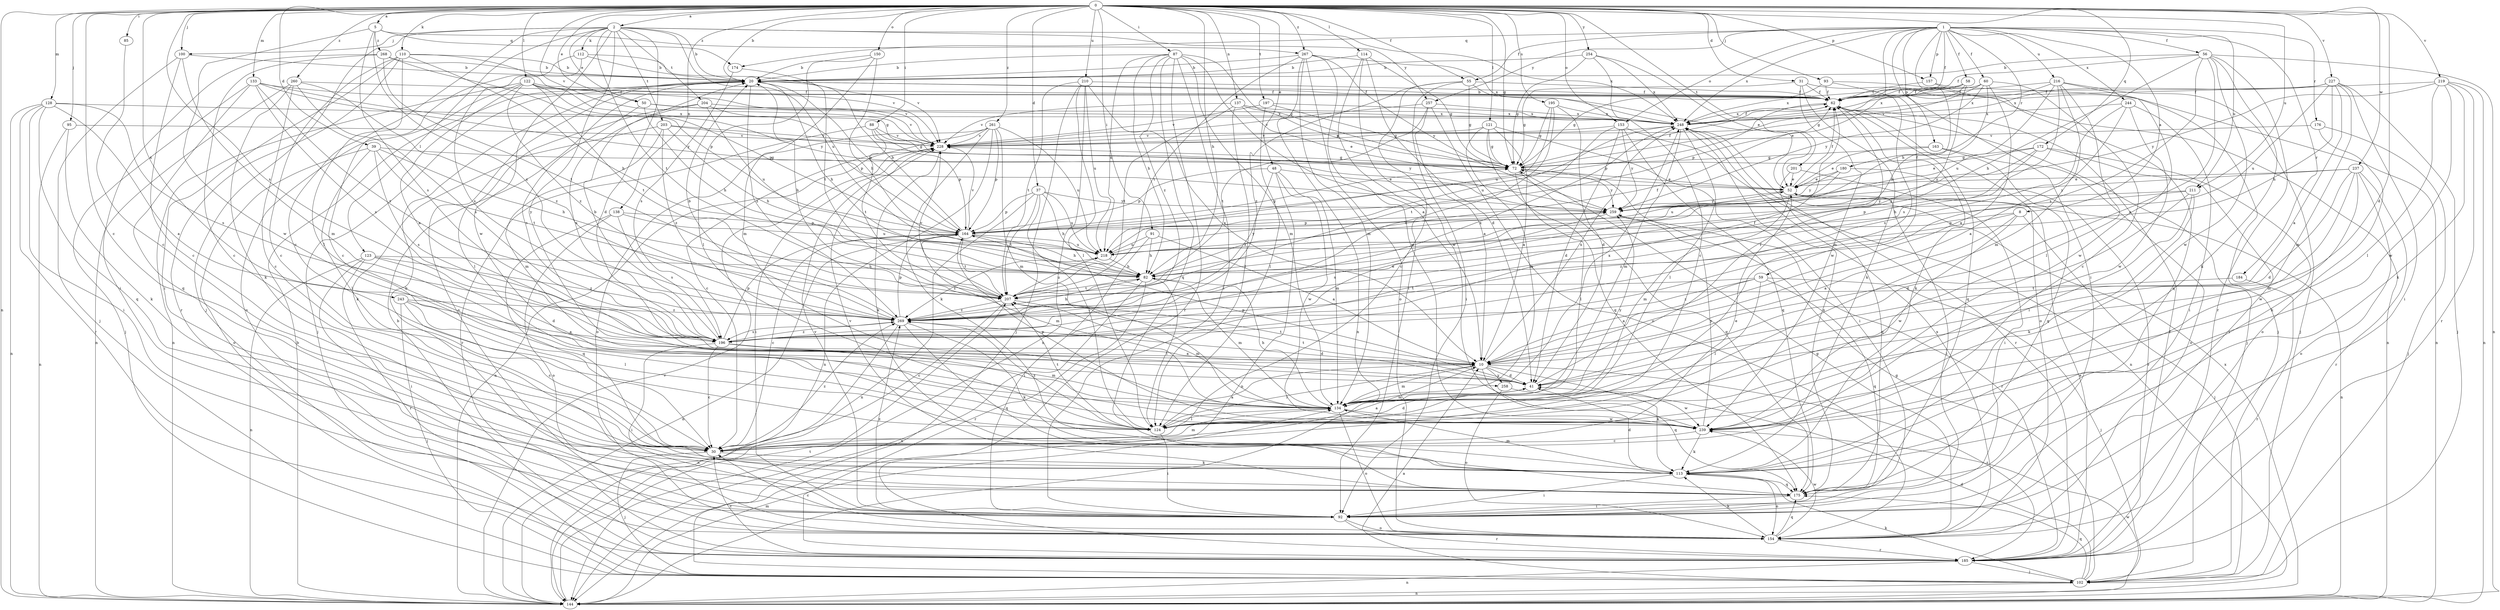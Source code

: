 strict digraph  {
0;
1;
2;
5;
8;
10;
20;
30;
31;
37;
39;
41;
48;
50;
52;
55;
56;
58;
59;
60;
62;
72;
82;
85;
87;
88;
91;
92;
93;
95;
100;
102;
110;
112;
113;
114;
121;
122;
123;
124;
128;
133;
134;
137;
138;
144;
150;
153;
154;
157;
163;
164;
172;
174;
175;
176;
180;
184;
185;
195;
196;
197;
201;
203;
204;
207;
210;
211;
216;
218;
219;
227;
228;
237;
239;
243;
244;
248;
254;
257;
258;
259;
260;
261;
267;
268;
269;
0 -> 2  [label=a];
0 -> 5  [label=a];
0 -> 20  [label=b];
0 -> 30  [label=c];
0 -> 31  [label=d];
0 -> 37  [label=d];
0 -> 39  [label=d];
0 -> 41  [label=d];
0 -> 48  [label=e];
0 -> 50  [label=e];
0 -> 55  [label=f];
0 -> 72  [label=g];
0 -> 82  [label=h];
0 -> 85  [label=i];
0 -> 87  [label=i];
0 -> 88  [label=i];
0 -> 91  [label=i];
0 -> 93  [label=j];
0 -> 95  [label=j];
0 -> 100  [label=j];
0 -> 110  [label=k];
0 -> 114  [label=l];
0 -> 121  [label=l];
0 -> 122  [label=l];
0 -> 128  [label=m];
0 -> 133  [label=m];
0 -> 137  [label=n];
0 -> 138  [label=n];
0 -> 144  [label=n];
0 -> 150  [label=o];
0 -> 153  [label=o];
0 -> 157  [label=p];
0 -> 172  [label=q];
0 -> 195  [label=s];
0 -> 196  [label=s];
0 -> 197  [label=t];
0 -> 201  [label=t];
0 -> 210  [label=u];
0 -> 211  [label=u];
0 -> 219  [label=v];
0 -> 227  [label=v];
0 -> 228  [label=v];
0 -> 237  [label=w];
0 -> 243  [label=x];
0 -> 254  [label=y];
0 -> 260  [label=z];
0 -> 261  [label=z];
0 -> 267  [label=z];
1 -> 8  [label=a];
1 -> 55  [label=f];
1 -> 56  [label=f];
1 -> 58  [label=f];
1 -> 59  [label=f];
1 -> 60  [label=f];
1 -> 62  [label=f];
1 -> 82  [label=h];
1 -> 92  [label=i];
1 -> 153  [label=o];
1 -> 157  [label=p];
1 -> 163  [label=p];
1 -> 174  [label=q];
1 -> 176  [label=r];
1 -> 180  [label=r];
1 -> 184  [label=r];
1 -> 211  [label=u];
1 -> 216  [label=u];
1 -> 244  [label=x];
1 -> 248  [label=x];
1 -> 257  [label=y];
2 -> 20  [label=b];
2 -> 30  [label=c];
2 -> 41  [label=d];
2 -> 50  [label=e];
2 -> 100  [label=j];
2 -> 102  [label=j];
2 -> 112  [label=k];
2 -> 123  [label=l];
2 -> 203  [label=t];
2 -> 204  [label=t];
2 -> 207  [label=t];
2 -> 218  [label=u];
2 -> 239  [label=w];
2 -> 248  [label=x];
2 -> 257  [label=y];
2 -> 258  [label=y];
5 -> 174  [label=q];
5 -> 196  [label=s];
5 -> 239  [label=w];
5 -> 267  [label=z];
5 -> 268  [label=z];
5 -> 269  [label=z];
8 -> 10  [label=a];
8 -> 102  [label=j];
8 -> 164  [label=p];
8 -> 239  [label=w];
8 -> 269  [label=z];
10 -> 41  [label=d];
10 -> 113  [label=k];
10 -> 124  [label=l];
10 -> 134  [label=m];
10 -> 175  [label=q];
10 -> 185  [label=r];
10 -> 207  [label=t];
10 -> 248  [label=x];
10 -> 258  [label=y];
20 -> 62  [label=f];
20 -> 82  [label=h];
20 -> 102  [label=j];
20 -> 154  [label=o];
20 -> 164  [label=p];
20 -> 269  [label=z];
30 -> 10  [label=a];
30 -> 52  [label=e];
30 -> 102  [label=j];
30 -> 113  [label=k];
30 -> 134  [label=m];
30 -> 269  [label=z];
31 -> 62  [label=f];
31 -> 72  [label=g];
31 -> 113  [label=k];
31 -> 144  [label=n];
31 -> 239  [label=w];
37 -> 82  [label=h];
37 -> 124  [label=l];
37 -> 144  [label=n];
37 -> 164  [label=p];
37 -> 207  [label=t];
37 -> 218  [label=u];
37 -> 259  [label=y];
39 -> 72  [label=g];
39 -> 82  [label=h];
39 -> 124  [label=l];
39 -> 154  [label=o];
39 -> 196  [label=s];
39 -> 207  [label=t];
41 -> 62  [label=f];
41 -> 134  [label=m];
41 -> 164  [label=p];
41 -> 207  [label=t];
48 -> 52  [label=e];
48 -> 134  [label=m];
48 -> 144  [label=n];
48 -> 164  [label=p];
48 -> 239  [label=w];
48 -> 269  [label=z];
50 -> 82  [label=h];
50 -> 196  [label=s];
50 -> 228  [label=v];
50 -> 248  [label=x];
52 -> 62  [label=f];
52 -> 92  [label=i];
52 -> 134  [label=m];
52 -> 144  [label=n];
52 -> 259  [label=y];
55 -> 30  [label=c];
55 -> 52  [label=e];
55 -> 62  [label=f];
55 -> 72  [label=g];
55 -> 92  [label=i];
55 -> 269  [label=z];
56 -> 10  [label=a];
56 -> 20  [label=b];
56 -> 62  [label=f];
56 -> 82  [label=h];
56 -> 113  [label=k];
56 -> 144  [label=n];
56 -> 185  [label=r];
56 -> 196  [label=s];
56 -> 239  [label=w];
58 -> 62  [label=f];
58 -> 72  [label=g];
58 -> 164  [label=p];
58 -> 248  [label=x];
58 -> 269  [label=z];
59 -> 10  [label=a];
59 -> 102  [label=j];
59 -> 124  [label=l];
59 -> 175  [label=q];
59 -> 207  [label=t];
59 -> 269  [label=z];
60 -> 10  [label=a];
60 -> 30  [label=c];
60 -> 62  [label=f];
60 -> 82  [label=h];
60 -> 228  [label=v];
60 -> 248  [label=x];
60 -> 259  [label=y];
62 -> 20  [label=b];
62 -> 102  [label=j];
62 -> 113  [label=k];
62 -> 154  [label=o];
62 -> 164  [label=p];
62 -> 175  [label=q];
62 -> 248  [label=x];
72 -> 52  [label=e];
72 -> 62  [label=f];
72 -> 124  [label=l];
72 -> 175  [label=q];
72 -> 259  [label=y];
82 -> 62  [label=f];
82 -> 124  [label=l];
82 -> 134  [label=m];
82 -> 144  [label=n];
82 -> 185  [label=r];
82 -> 207  [label=t];
85 -> 30  [label=c];
87 -> 10  [label=a];
87 -> 20  [label=b];
87 -> 72  [label=g];
87 -> 82  [label=h];
87 -> 92  [label=i];
87 -> 134  [label=m];
87 -> 175  [label=q];
87 -> 185  [label=r];
87 -> 218  [label=u];
87 -> 269  [label=z];
88 -> 164  [label=p];
88 -> 185  [label=r];
88 -> 207  [label=t];
88 -> 228  [label=v];
88 -> 259  [label=y];
91 -> 10  [label=a];
91 -> 82  [label=h];
91 -> 92  [label=i];
91 -> 218  [label=u];
92 -> 154  [label=o];
92 -> 185  [label=r];
92 -> 228  [label=v];
92 -> 269  [label=z];
93 -> 62  [label=f];
93 -> 72  [label=g];
93 -> 134  [label=m];
93 -> 144  [label=n];
95 -> 113  [label=k];
95 -> 144  [label=n];
95 -> 228  [label=v];
100 -> 20  [label=b];
100 -> 30  [label=c];
100 -> 102  [label=j];
100 -> 134  [label=m];
102 -> 10  [label=a];
102 -> 41  [label=d];
102 -> 72  [label=g];
102 -> 113  [label=k];
102 -> 144  [label=n];
102 -> 175  [label=q];
110 -> 20  [label=b];
110 -> 30  [label=c];
110 -> 82  [label=h];
110 -> 92  [label=i];
110 -> 124  [label=l];
110 -> 185  [label=r];
110 -> 228  [label=v];
112 -> 20  [label=b];
112 -> 30  [label=c];
112 -> 196  [label=s];
112 -> 228  [label=v];
113 -> 41  [label=d];
113 -> 92  [label=i];
113 -> 134  [label=m];
113 -> 154  [label=o];
113 -> 175  [label=q];
114 -> 20  [label=b];
114 -> 41  [label=d];
114 -> 72  [label=g];
114 -> 92  [label=i];
114 -> 239  [label=w];
121 -> 10  [label=a];
121 -> 72  [label=g];
121 -> 92  [label=i];
121 -> 134  [label=m];
121 -> 175  [label=q];
121 -> 228  [label=v];
122 -> 10  [label=a];
122 -> 62  [label=f];
122 -> 144  [label=n];
122 -> 154  [label=o];
122 -> 164  [label=p];
122 -> 207  [label=t];
122 -> 228  [label=v];
122 -> 259  [label=y];
122 -> 269  [label=z];
123 -> 41  [label=d];
123 -> 82  [label=h];
123 -> 92  [label=i];
123 -> 144  [label=n];
123 -> 185  [label=r];
123 -> 269  [label=z];
124 -> 10  [label=a];
124 -> 41  [label=d];
124 -> 92  [label=i];
124 -> 207  [label=t];
124 -> 269  [label=z];
128 -> 10  [label=a];
128 -> 92  [label=i];
128 -> 144  [label=n];
128 -> 175  [label=q];
128 -> 185  [label=r];
128 -> 196  [label=s];
128 -> 248  [label=x];
133 -> 62  [label=f];
133 -> 72  [label=g];
133 -> 102  [label=j];
133 -> 175  [label=q];
133 -> 196  [label=s];
133 -> 259  [label=y];
133 -> 269  [label=z];
134 -> 82  [label=h];
134 -> 124  [label=l];
134 -> 154  [label=o];
134 -> 239  [label=w];
134 -> 259  [label=y];
137 -> 52  [label=e];
137 -> 72  [label=g];
137 -> 124  [label=l];
137 -> 207  [label=t];
137 -> 228  [label=v];
137 -> 248  [label=x];
138 -> 154  [label=o];
138 -> 164  [label=p];
138 -> 175  [label=q];
138 -> 196  [label=s];
138 -> 218  [label=u];
144 -> 20  [label=b];
144 -> 134  [label=m];
144 -> 207  [label=t];
144 -> 228  [label=v];
144 -> 239  [label=w];
144 -> 248  [label=x];
150 -> 20  [label=b];
150 -> 82  [label=h];
150 -> 124  [label=l];
150 -> 134  [label=m];
153 -> 41  [label=d];
153 -> 144  [label=n];
153 -> 175  [label=q];
153 -> 207  [label=t];
153 -> 228  [label=v];
153 -> 259  [label=y];
154 -> 30  [label=c];
154 -> 72  [label=g];
154 -> 113  [label=k];
154 -> 175  [label=q];
154 -> 185  [label=r];
154 -> 239  [label=w];
154 -> 248  [label=x];
157 -> 62  [label=f];
157 -> 102  [label=j];
157 -> 175  [label=q];
163 -> 52  [label=e];
163 -> 72  [label=g];
163 -> 154  [label=o];
163 -> 175  [label=q];
164 -> 20  [label=b];
164 -> 30  [label=c];
164 -> 72  [label=g];
164 -> 82  [label=h];
164 -> 134  [label=m];
164 -> 144  [label=n];
164 -> 207  [label=t];
164 -> 218  [label=u];
164 -> 228  [label=v];
172 -> 52  [label=e];
172 -> 72  [label=g];
172 -> 82  [label=h];
172 -> 92  [label=i];
172 -> 113  [label=k];
172 -> 259  [label=y];
174 -> 196  [label=s];
174 -> 207  [label=t];
175 -> 20  [label=b];
175 -> 92  [label=i];
175 -> 228  [label=v];
175 -> 248  [label=x];
176 -> 102  [label=j];
176 -> 154  [label=o];
176 -> 228  [label=v];
180 -> 52  [label=e];
180 -> 185  [label=r];
180 -> 218  [label=u];
180 -> 259  [label=y];
184 -> 185  [label=r];
184 -> 207  [label=t];
185 -> 20  [label=b];
185 -> 30  [label=c];
185 -> 52  [label=e];
185 -> 62  [label=f];
185 -> 102  [label=j];
185 -> 144  [label=n];
195 -> 41  [label=d];
195 -> 72  [label=g];
195 -> 196  [label=s];
195 -> 218  [label=u];
195 -> 248  [label=x];
196 -> 10  [label=a];
196 -> 20  [label=b];
196 -> 30  [label=c];
196 -> 52  [label=e];
196 -> 62  [label=f];
196 -> 92  [label=i];
196 -> 134  [label=m];
196 -> 164  [label=p];
196 -> 269  [label=z];
197 -> 72  [label=g];
197 -> 124  [label=l];
197 -> 228  [label=v];
197 -> 248  [label=x];
201 -> 52  [label=e];
201 -> 92  [label=i];
201 -> 175  [label=q];
203 -> 72  [label=g];
203 -> 82  [label=h];
203 -> 113  [label=k];
203 -> 134  [label=m];
203 -> 228  [label=v];
203 -> 269  [label=z];
204 -> 124  [label=l];
204 -> 164  [label=p];
204 -> 196  [label=s];
204 -> 218  [label=u];
204 -> 248  [label=x];
207 -> 20  [label=b];
207 -> 30  [label=c];
207 -> 134  [label=m];
207 -> 218  [label=u];
207 -> 228  [label=v];
207 -> 269  [label=z];
210 -> 10  [label=a];
210 -> 62  [label=f];
210 -> 102  [label=j];
210 -> 124  [label=l];
210 -> 144  [label=n];
210 -> 207  [label=t];
210 -> 218  [label=u];
211 -> 41  [label=d];
211 -> 113  [label=k];
211 -> 124  [label=l];
211 -> 164  [label=p];
211 -> 259  [label=y];
216 -> 62  [label=f];
216 -> 102  [label=j];
216 -> 124  [label=l];
216 -> 134  [label=m];
216 -> 196  [label=s];
216 -> 218  [label=u];
216 -> 239  [label=w];
216 -> 248  [label=x];
218 -> 82  [label=h];
218 -> 259  [label=y];
218 -> 269  [label=z];
219 -> 62  [label=f];
219 -> 113  [label=k];
219 -> 124  [label=l];
219 -> 144  [label=n];
219 -> 185  [label=r];
219 -> 239  [label=w];
219 -> 259  [label=y];
227 -> 10  [label=a];
227 -> 62  [label=f];
227 -> 82  [label=h];
227 -> 92  [label=i];
227 -> 102  [label=j];
227 -> 134  [label=m];
227 -> 218  [label=u];
227 -> 248  [label=x];
228 -> 72  [label=g];
228 -> 92  [label=i];
228 -> 113  [label=k];
228 -> 144  [label=n];
237 -> 41  [label=d];
237 -> 52  [label=e];
237 -> 134  [label=m];
237 -> 154  [label=o];
237 -> 185  [label=r];
237 -> 239  [label=w];
237 -> 259  [label=y];
239 -> 30  [label=c];
239 -> 113  [label=k];
239 -> 164  [label=p];
239 -> 259  [label=y];
243 -> 10  [label=a];
243 -> 30  [label=c];
243 -> 102  [label=j];
243 -> 124  [label=l];
243 -> 269  [label=z];
244 -> 10  [label=a];
244 -> 92  [label=i];
244 -> 196  [label=s];
244 -> 239  [label=w];
244 -> 248  [label=x];
248 -> 62  [label=f];
248 -> 124  [label=l];
248 -> 134  [label=m];
248 -> 185  [label=r];
248 -> 218  [label=u];
248 -> 228  [label=v];
254 -> 20  [label=b];
254 -> 30  [label=c];
254 -> 52  [label=e];
254 -> 72  [label=g];
254 -> 248  [label=x];
257 -> 10  [label=a];
257 -> 154  [label=o];
257 -> 207  [label=t];
257 -> 228  [label=v];
257 -> 248  [label=x];
258 -> 154  [label=o];
258 -> 239  [label=w];
258 -> 248  [label=x];
259 -> 164  [label=p];
259 -> 185  [label=r];
259 -> 196  [label=s];
260 -> 30  [label=c];
260 -> 62  [label=f];
260 -> 113  [label=k];
260 -> 144  [label=n];
260 -> 196  [label=s];
260 -> 269  [label=z];
261 -> 30  [label=c];
261 -> 113  [label=k];
261 -> 134  [label=m];
261 -> 144  [label=n];
261 -> 154  [label=o];
261 -> 164  [label=p];
261 -> 218  [label=u];
261 -> 228  [label=v];
267 -> 20  [label=b];
267 -> 134  [label=m];
267 -> 144  [label=n];
267 -> 154  [label=o];
267 -> 207  [label=t];
267 -> 239  [label=w];
267 -> 248  [label=x];
267 -> 259  [label=y];
268 -> 20  [label=b];
268 -> 30  [label=c];
268 -> 92  [label=i];
268 -> 164  [label=p];
268 -> 207  [label=t];
269 -> 20  [label=b];
269 -> 41  [label=d];
269 -> 82  [label=h];
269 -> 113  [label=k];
269 -> 144  [label=n];
269 -> 164  [label=p];
269 -> 175  [label=q];
269 -> 196  [label=s];
269 -> 248  [label=x];
}
